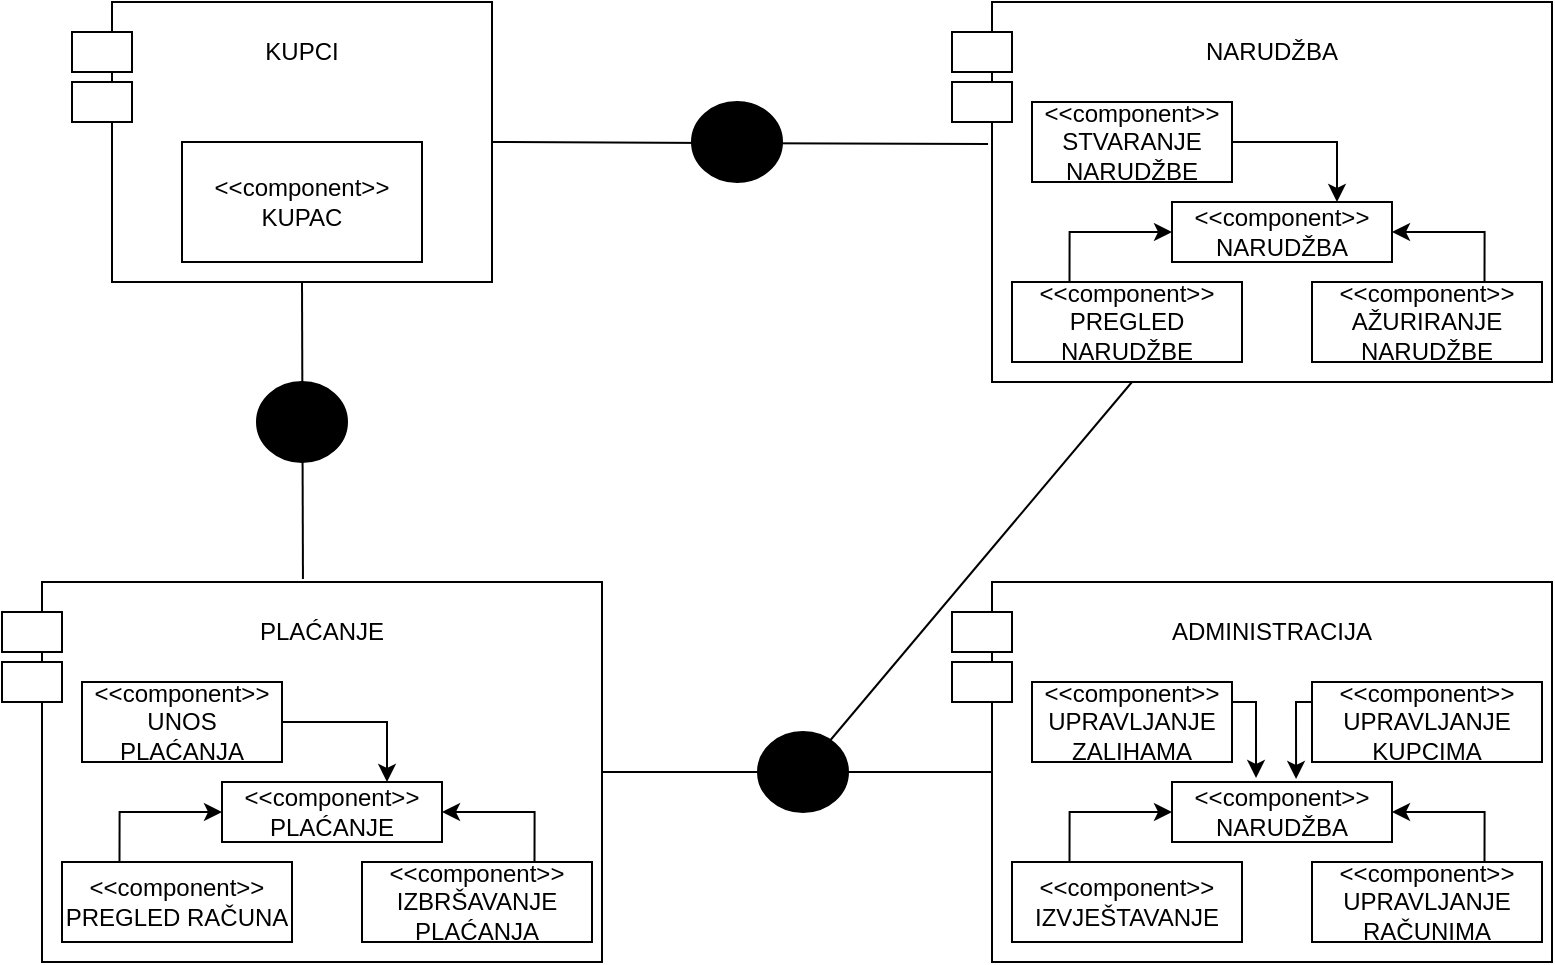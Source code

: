 <mxfile version="27.2.0">
  <diagram name="Page-1" id="xx5klm4cuMgSRaenh4Ze">
    <mxGraphModel dx="500" dy="691" grid="1" gridSize="10" guides="1" tooltips="1" connect="1" arrows="1" fold="1" page="1" pageScale="1" pageWidth="850" pageHeight="1100" math="0" shadow="0">
      <root>
        <mxCell id="0" />
        <mxCell id="1" parent="0" />
        <mxCell id="FfAmnmBNiA08gMGruH12-1" value="" style="rounded=0;whiteSpace=wrap;html=1;" vertex="1" parent="1">
          <mxGeometry x="80" y="60" width="190" height="140" as="geometry" />
        </mxCell>
        <mxCell id="FfAmnmBNiA08gMGruH12-2" value="KUPCI" style="text;html=1;align=center;verticalAlign=middle;whiteSpace=wrap;rounded=0;" vertex="1" parent="1">
          <mxGeometry x="145" y="70" width="60" height="30" as="geometry" />
        </mxCell>
        <mxCell id="FfAmnmBNiA08gMGruH12-4" value="&amp;lt;&amp;lt;component&amp;gt;&amp;gt;&lt;div&gt;KUPAC&lt;/div&gt;" style="rounded=0;whiteSpace=wrap;html=1;" vertex="1" parent="1">
          <mxGeometry x="115" y="130" width="120" height="60" as="geometry" />
        </mxCell>
        <mxCell id="FfAmnmBNiA08gMGruH12-5" value="" style="rounded=0;whiteSpace=wrap;html=1;" vertex="1" parent="1">
          <mxGeometry x="60" y="75" width="30" height="20" as="geometry" />
        </mxCell>
        <mxCell id="FfAmnmBNiA08gMGruH12-6" value="" style="rounded=0;whiteSpace=wrap;html=1;" vertex="1" parent="1">
          <mxGeometry x="60" y="100" width="30" height="20" as="geometry" />
        </mxCell>
        <mxCell id="FfAmnmBNiA08gMGruH12-8" value="" style="rounded=0;whiteSpace=wrap;html=1;" vertex="1" parent="1">
          <mxGeometry x="520" y="60" width="280" height="190" as="geometry" />
        </mxCell>
        <mxCell id="FfAmnmBNiA08gMGruH12-9" value="NARUDŽBA" style="text;html=1;align=center;verticalAlign=middle;whiteSpace=wrap;rounded=0;" vertex="1" parent="1">
          <mxGeometry x="630" y="70" width="60" height="30" as="geometry" />
        </mxCell>
        <mxCell id="FfAmnmBNiA08gMGruH12-10" value="&amp;lt;&amp;lt;component&amp;gt;&amp;gt;&lt;div&gt;NARUDŽBA&lt;/div&gt;" style="rounded=0;whiteSpace=wrap;html=1;" vertex="1" parent="1">
          <mxGeometry x="610" y="160" width="110" height="30" as="geometry" />
        </mxCell>
        <mxCell id="FfAmnmBNiA08gMGruH12-11" value="" style="rounded=0;whiteSpace=wrap;html=1;" vertex="1" parent="1">
          <mxGeometry x="500" y="75" width="30" height="20" as="geometry" />
        </mxCell>
        <mxCell id="FfAmnmBNiA08gMGruH12-12" value="" style="rounded=0;whiteSpace=wrap;html=1;" vertex="1" parent="1">
          <mxGeometry x="500" y="100" width="30" height="20" as="geometry" />
        </mxCell>
        <mxCell id="FfAmnmBNiA08gMGruH12-19" style="edgeStyle=orthogonalEdgeStyle;rounded=0;orthogonalLoop=1;jettySize=auto;html=1;exitX=1;exitY=0.5;exitDx=0;exitDy=0;entryX=0.75;entryY=0;entryDx=0;entryDy=0;" edge="1" parent="1" source="FfAmnmBNiA08gMGruH12-13" target="FfAmnmBNiA08gMGruH12-10">
          <mxGeometry relative="1" as="geometry" />
        </mxCell>
        <mxCell id="FfAmnmBNiA08gMGruH12-13" value="&amp;lt;&amp;lt;component&amp;gt;&amp;gt;&lt;div&gt;STVARANJE NARUDŽBE&lt;/div&gt;" style="rounded=0;whiteSpace=wrap;html=1;" vertex="1" parent="1">
          <mxGeometry x="540" y="110" width="100" height="40" as="geometry" />
        </mxCell>
        <mxCell id="FfAmnmBNiA08gMGruH12-20" style="edgeStyle=orthogonalEdgeStyle;rounded=0;orthogonalLoop=1;jettySize=auto;html=1;exitX=0.25;exitY=0;exitDx=0;exitDy=0;entryX=0;entryY=0.5;entryDx=0;entryDy=0;" edge="1" parent="1" source="FfAmnmBNiA08gMGruH12-14" target="FfAmnmBNiA08gMGruH12-10">
          <mxGeometry relative="1" as="geometry" />
        </mxCell>
        <mxCell id="FfAmnmBNiA08gMGruH12-14" value="&amp;lt;&amp;lt;component&amp;gt;&amp;gt;&lt;div&gt;PREGLED NARUDŽBE&lt;/div&gt;" style="rounded=0;whiteSpace=wrap;html=1;" vertex="1" parent="1">
          <mxGeometry x="530" y="200" width="115" height="40" as="geometry" />
        </mxCell>
        <mxCell id="FfAmnmBNiA08gMGruH12-22" style="edgeStyle=orthogonalEdgeStyle;rounded=0;orthogonalLoop=1;jettySize=auto;html=1;exitX=0.75;exitY=0;exitDx=0;exitDy=0;entryX=1;entryY=0.5;entryDx=0;entryDy=0;" edge="1" parent="1" source="FfAmnmBNiA08gMGruH12-18" target="FfAmnmBNiA08gMGruH12-10">
          <mxGeometry relative="1" as="geometry" />
        </mxCell>
        <mxCell id="FfAmnmBNiA08gMGruH12-18" value="&amp;lt;&amp;lt;component&amp;gt;&amp;gt;&lt;div&gt;AŽURIRANJE&lt;/div&gt;&lt;div&gt;NARUDŽBE&lt;/div&gt;" style="rounded=0;whiteSpace=wrap;html=1;" vertex="1" parent="1">
          <mxGeometry x="680" y="200" width="115" height="40" as="geometry" />
        </mxCell>
        <mxCell id="FfAmnmBNiA08gMGruH12-28" value="" style="rounded=0;whiteSpace=wrap;html=1;" vertex="1" parent="1">
          <mxGeometry x="45" y="350" width="280" height="190" as="geometry" />
        </mxCell>
        <mxCell id="FfAmnmBNiA08gMGruH12-29" value="PLAĆANJE" style="text;html=1;align=center;verticalAlign=middle;whiteSpace=wrap;rounded=0;" vertex="1" parent="1">
          <mxGeometry x="155" y="360" width="60" height="30" as="geometry" />
        </mxCell>
        <mxCell id="FfAmnmBNiA08gMGruH12-30" value="&amp;lt;&amp;lt;component&amp;gt;&amp;gt;&lt;div&gt;PLAĆANJE&lt;/div&gt;" style="rounded=0;whiteSpace=wrap;html=1;" vertex="1" parent="1">
          <mxGeometry x="135" y="450" width="110" height="30" as="geometry" />
        </mxCell>
        <mxCell id="FfAmnmBNiA08gMGruH12-31" value="" style="rounded=0;whiteSpace=wrap;html=1;" vertex="1" parent="1">
          <mxGeometry x="25" y="365" width="30" height="20" as="geometry" />
        </mxCell>
        <mxCell id="FfAmnmBNiA08gMGruH12-32" value="" style="rounded=0;whiteSpace=wrap;html=1;" vertex="1" parent="1">
          <mxGeometry x="25" y="390" width="30" height="20" as="geometry" />
        </mxCell>
        <mxCell id="FfAmnmBNiA08gMGruH12-33" style="edgeStyle=orthogonalEdgeStyle;rounded=0;orthogonalLoop=1;jettySize=auto;html=1;exitX=1;exitY=0.5;exitDx=0;exitDy=0;entryX=0.75;entryY=0;entryDx=0;entryDy=0;" edge="1" parent="1" source="FfAmnmBNiA08gMGruH12-34" target="FfAmnmBNiA08gMGruH12-30">
          <mxGeometry relative="1" as="geometry" />
        </mxCell>
        <mxCell id="FfAmnmBNiA08gMGruH12-34" value="&amp;lt;&amp;lt;component&amp;gt;&amp;gt;&lt;div&gt;UNOS PLAĆANJA&lt;/div&gt;" style="rounded=0;whiteSpace=wrap;html=1;" vertex="1" parent="1">
          <mxGeometry x="65" y="400" width="100" height="40" as="geometry" />
        </mxCell>
        <mxCell id="FfAmnmBNiA08gMGruH12-35" style="edgeStyle=orthogonalEdgeStyle;rounded=0;orthogonalLoop=1;jettySize=auto;html=1;exitX=0.25;exitY=0;exitDx=0;exitDy=0;entryX=0;entryY=0.5;entryDx=0;entryDy=0;" edge="1" parent="1" source="FfAmnmBNiA08gMGruH12-36" target="FfAmnmBNiA08gMGruH12-30">
          <mxGeometry relative="1" as="geometry" />
        </mxCell>
        <mxCell id="FfAmnmBNiA08gMGruH12-36" value="&amp;lt;&amp;lt;component&amp;gt;&amp;gt;&lt;div&gt;PREGLED RAČUNA&lt;/div&gt;" style="rounded=0;whiteSpace=wrap;html=1;" vertex="1" parent="1">
          <mxGeometry x="55" y="490" width="115" height="40" as="geometry" />
        </mxCell>
        <mxCell id="FfAmnmBNiA08gMGruH12-37" style="edgeStyle=orthogonalEdgeStyle;rounded=0;orthogonalLoop=1;jettySize=auto;html=1;exitX=0.75;exitY=0;exitDx=0;exitDy=0;entryX=1;entryY=0.5;entryDx=0;entryDy=0;" edge="1" parent="1" source="FfAmnmBNiA08gMGruH12-38" target="FfAmnmBNiA08gMGruH12-30">
          <mxGeometry relative="1" as="geometry" />
        </mxCell>
        <mxCell id="FfAmnmBNiA08gMGruH12-38" value="&amp;lt;&amp;lt;component&amp;gt;&amp;gt;&lt;div&gt;IZBRŠAVANJE PLAĆANJA&lt;/div&gt;" style="rounded=0;whiteSpace=wrap;html=1;" vertex="1" parent="1">
          <mxGeometry x="205" y="490" width="115" height="40" as="geometry" />
        </mxCell>
        <mxCell id="FfAmnmBNiA08gMGruH12-50" value="" style="rounded=0;whiteSpace=wrap;html=1;" vertex="1" parent="1">
          <mxGeometry x="520" y="350" width="280" height="190" as="geometry" />
        </mxCell>
        <mxCell id="FfAmnmBNiA08gMGruH12-51" value="ADMINISTRACIJA" style="text;html=1;align=center;verticalAlign=middle;whiteSpace=wrap;rounded=0;" vertex="1" parent="1">
          <mxGeometry x="630" y="360" width="60" height="30" as="geometry" />
        </mxCell>
        <mxCell id="FfAmnmBNiA08gMGruH12-52" value="&amp;lt;&amp;lt;component&amp;gt;&amp;gt;&lt;div&gt;NARUDŽBA&lt;/div&gt;" style="rounded=0;whiteSpace=wrap;html=1;" vertex="1" parent="1">
          <mxGeometry x="610" y="450" width="110" height="30" as="geometry" />
        </mxCell>
        <mxCell id="FfAmnmBNiA08gMGruH12-53" value="" style="rounded=0;whiteSpace=wrap;html=1;" vertex="1" parent="1">
          <mxGeometry x="500" y="365" width="30" height="20" as="geometry" />
        </mxCell>
        <mxCell id="FfAmnmBNiA08gMGruH12-54" value="" style="rounded=0;whiteSpace=wrap;html=1;" vertex="1" parent="1">
          <mxGeometry x="500" y="390" width="30" height="20" as="geometry" />
        </mxCell>
        <mxCell id="FfAmnmBNiA08gMGruH12-56" value="&amp;lt;&amp;lt;component&amp;gt;&amp;gt;&lt;div&gt;UPRAVLJANJE ZALIHAMA&lt;/div&gt;" style="rounded=0;whiteSpace=wrap;html=1;" vertex="1" parent="1">
          <mxGeometry x="540" y="400" width="100" height="40" as="geometry" />
        </mxCell>
        <mxCell id="FfAmnmBNiA08gMGruH12-57" style="edgeStyle=orthogonalEdgeStyle;rounded=0;orthogonalLoop=1;jettySize=auto;html=1;exitX=0.25;exitY=0;exitDx=0;exitDy=0;entryX=0;entryY=0.5;entryDx=0;entryDy=0;" edge="1" parent="1" source="FfAmnmBNiA08gMGruH12-58" target="FfAmnmBNiA08gMGruH12-52">
          <mxGeometry relative="1" as="geometry" />
        </mxCell>
        <mxCell id="FfAmnmBNiA08gMGruH12-58" value="&amp;lt;&amp;lt;component&amp;gt;&amp;gt;&lt;div&gt;IZVJEŠTAVANJE&lt;/div&gt;" style="rounded=0;whiteSpace=wrap;html=1;" vertex="1" parent="1">
          <mxGeometry x="530" y="490" width="115" height="40" as="geometry" />
        </mxCell>
        <mxCell id="FfAmnmBNiA08gMGruH12-59" style="edgeStyle=orthogonalEdgeStyle;rounded=0;orthogonalLoop=1;jettySize=auto;html=1;exitX=0.75;exitY=0;exitDx=0;exitDy=0;entryX=1;entryY=0.5;entryDx=0;entryDy=0;" edge="1" parent="1" source="FfAmnmBNiA08gMGruH12-60" target="FfAmnmBNiA08gMGruH12-52">
          <mxGeometry relative="1" as="geometry" />
        </mxCell>
        <mxCell id="FfAmnmBNiA08gMGruH12-60" value="&amp;lt;&amp;lt;component&amp;gt;&amp;gt;&lt;div&gt;UPRAVLJANJE RAČUNIMA&lt;/div&gt;" style="rounded=0;whiteSpace=wrap;html=1;" vertex="1" parent="1">
          <mxGeometry x="680" y="490" width="115" height="40" as="geometry" />
        </mxCell>
        <mxCell id="FfAmnmBNiA08gMGruH12-61" value="&amp;lt;&amp;lt;component&amp;gt;&amp;gt;&lt;div&gt;UPRAVLJANJE KUPCIMA&lt;/div&gt;" style="rounded=0;whiteSpace=wrap;html=1;" vertex="1" parent="1">
          <mxGeometry x="680" y="400" width="115" height="40" as="geometry" />
        </mxCell>
        <mxCell id="FfAmnmBNiA08gMGruH12-62" style="edgeStyle=orthogonalEdgeStyle;rounded=0;orthogonalLoop=1;jettySize=auto;html=1;exitX=1;exitY=0.25;exitDx=0;exitDy=0;entryX=0.382;entryY=-0.067;entryDx=0;entryDy=0;entryPerimeter=0;" edge="1" parent="1" source="FfAmnmBNiA08gMGruH12-56" target="FfAmnmBNiA08gMGruH12-52">
          <mxGeometry relative="1" as="geometry" />
        </mxCell>
        <mxCell id="FfAmnmBNiA08gMGruH12-63" style="edgeStyle=orthogonalEdgeStyle;rounded=0;orthogonalLoop=1;jettySize=auto;html=1;exitX=0;exitY=0.25;exitDx=0;exitDy=0;entryX=0.564;entryY=-0.05;entryDx=0;entryDy=0;entryPerimeter=0;" edge="1" parent="1" source="FfAmnmBNiA08gMGruH12-61" target="FfAmnmBNiA08gMGruH12-52">
          <mxGeometry relative="1" as="geometry" />
        </mxCell>
        <mxCell id="FfAmnmBNiA08gMGruH12-65" value="" style="ellipse;whiteSpace=wrap;html=1;fillColor=#000000;" vertex="1" parent="1">
          <mxGeometry x="370" y="110" width="45" height="40" as="geometry" />
        </mxCell>
        <mxCell id="FfAmnmBNiA08gMGruH12-67" value="" style="endArrow=none;html=1;rounded=0;exitX=1;exitY=0.5;exitDx=0;exitDy=0;entryX=-0.007;entryY=0.374;entryDx=0;entryDy=0;entryPerimeter=0;" edge="1" parent="1" source="FfAmnmBNiA08gMGruH12-1" target="FfAmnmBNiA08gMGruH12-8">
          <mxGeometry width="50" height="50" relative="1" as="geometry">
            <mxPoint x="400" y="290" as="sourcePoint" />
            <mxPoint x="450" y="240" as="targetPoint" />
          </mxGeometry>
        </mxCell>
        <mxCell id="FfAmnmBNiA08gMGruH12-68" value="" style="ellipse;whiteSpace=wrap;html=1;fillColor=#000000;" vertex="1" parent="1">
          <mxGeometry x="152.5" y="250" width="45" height="40" as="geometry" />
        </mxCell>
        <mxCell id="FfAmnmBNiA08gMGruH12-69" value="" style="ellipse;whiteSpace=wrap;html=1;fillColor=#000000;" vertex="1" parent="1">
          <mxGeometry x="403" y="425" width="45" height="40" as="geometry" />
        </mxCell>
        <mxCell id="FfAmnmBNiA08gMGruH12-70" value="" style="endArrow=none;html=1;rounded=0;entryX=0.5;entryY=1;entryDx=0;entryDy=0;exitX=0.466;exitY=-0.008;exitDx=0;exitDy=0;exitPerimeter=0;" edge="1" parent="1" source="FfAmnmBNiA08gMGruH12-28" target="FfAmnmBNiA08gMGruH12-1">
          <mxGeometry width="50" height="50" relative="1" as="geometry">
            <mxPoint x="280" y="300" as="sourcePoint" />
            <mxPoint x="330" y="250" as="targetPoint" />
          </mxGeometry>
        </mxCell>
        <mxCell id="FfAmnmBNiA08gMGruH12-71" value="" style="endArrow=none;html=1;rounded=0;exitX=1;exitY=0.5;exitDx=0;exitDy=0;entryX=0;entryY=0.5;entryDx=0;entryDy=0;" edge="1" parent="1" source="FfAmnmBNiA08gMGruH12-28" target="FfAmnmBNiA08gMGruH12-50">
          <mxGeometry width="50" height="50" relative="1" as="geometry">
            <mxPoint x="400" y="290" as="sourcePoint" />
            <mxPoint x="450" y="240" as="targetPoint" />
          </mxGeometry>
        </mxCell>
        <mxCell id="FfAmnmBNiA08gMGruH12-72" value="" style="endArrow=none;html=1;rounded=0;entryX=0.25;entryY=1;entryDx=0;entryDy=0;" edge="1" parent="1" target="FfAmnmBNiA08gMGruH12-8">
          <mxGeometry width="50" height="50" relative="1" as="geometry">
            <mxPoint x="430" y="440" as="sourcePoint" />
            <mxPoint x="450" y="240" as="targetPoint" />
          </mxGeometry>
        </mxCell>
      </root>
    </mxGraphModel>
  </diagram>
</mxfile>
